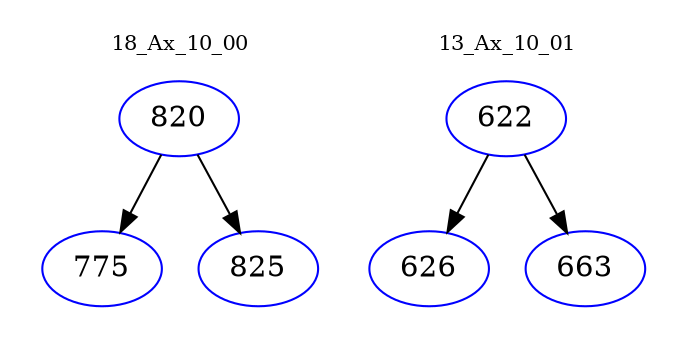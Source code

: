 digraph{
subgraph cluster_0 {
color = white
label = "18_Ax_10_00";
fontsize=10;
T0_820 [label="820", color="blue"]
T0_820 -> T0_775 [color="black"]
T0_775 [label="775", color="blue"]
T0_820 -> T0_825 [color="black"]
T0_825 [label="825", color="blue"]
}
subgraph cluster_1 {
color = white
label = "13_Ax_10_01";
fontsize=10;
T1_622 [label="622", color="blue"]
T1_622 -> T1_626 [color="black"]
T1_626 [label="626", color="blue"]
T1_622 -> T1_663 [color="black"]
T1_663 [label="663", color="blue"]
}
}

